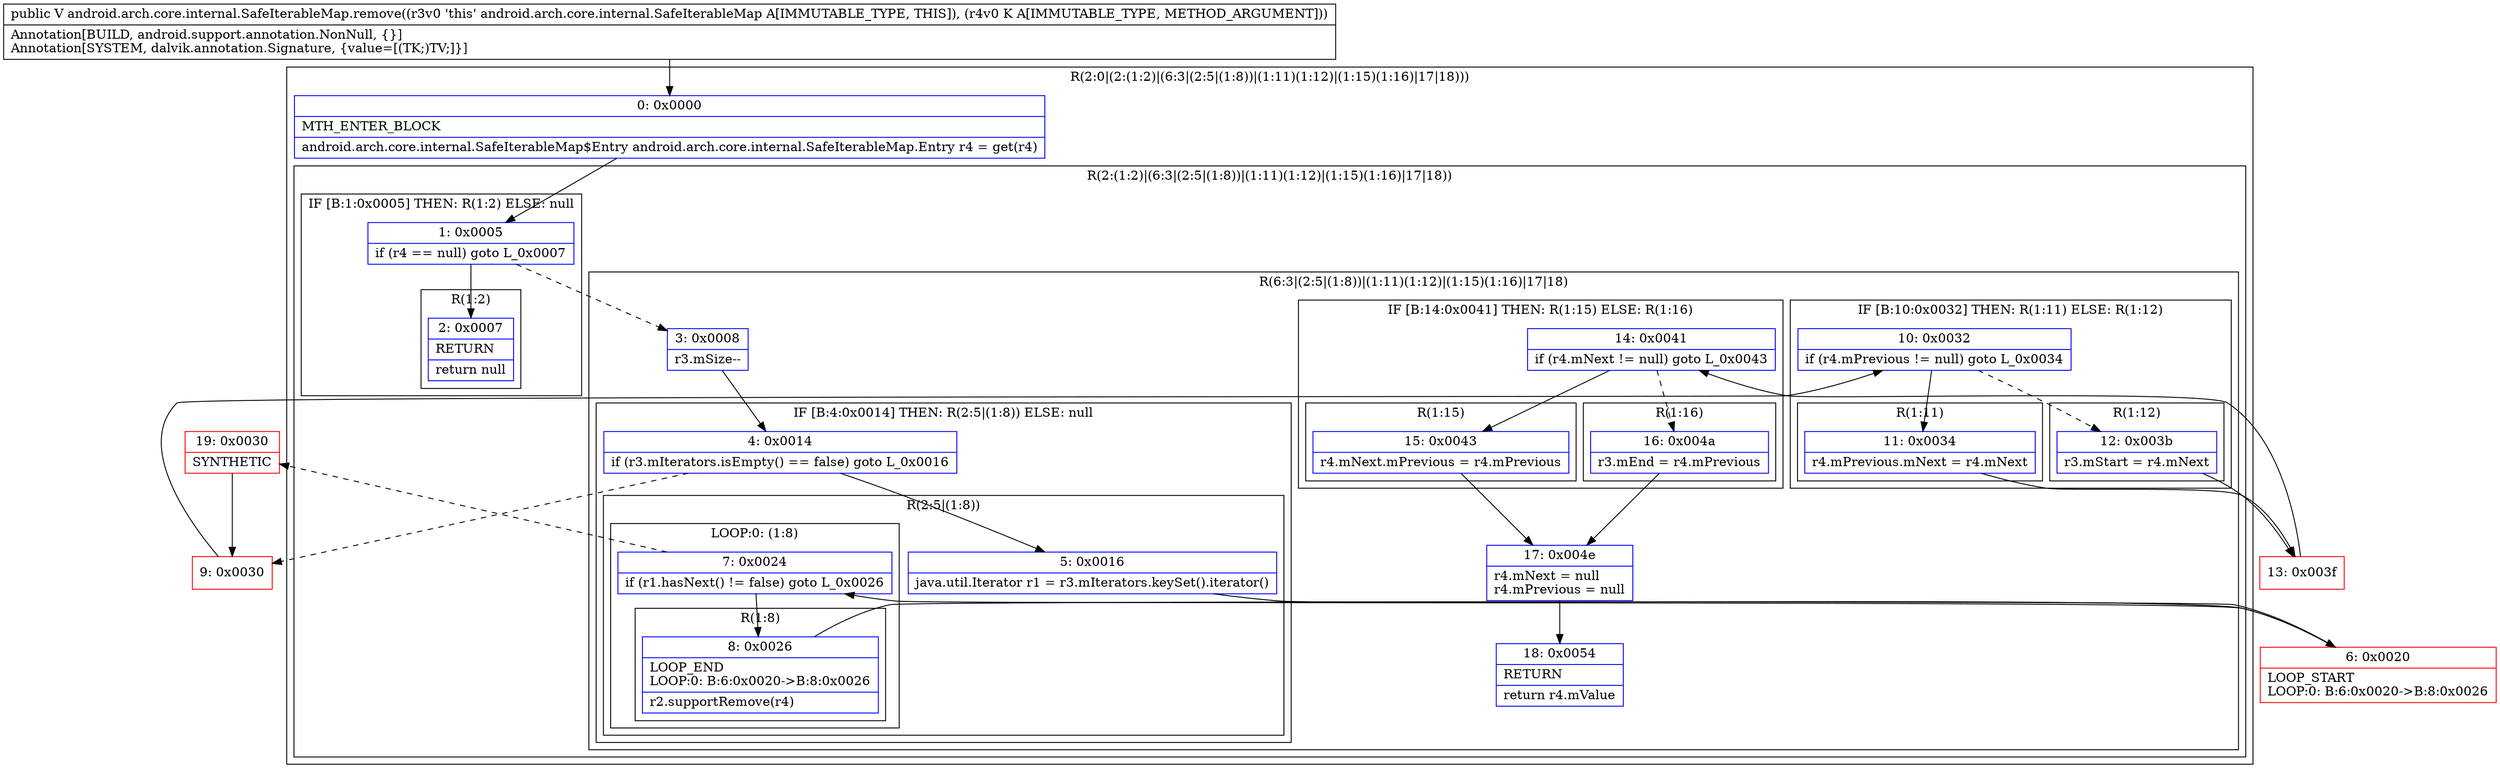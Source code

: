 digraph "CFG forandroid.arch.core.internal.SafeIterableMap.remove(Ljava\/lang\/Object;)Ljava\/lang\/Object;" {
subgraph cluster_Region_424172916 {
label = "R(2:0|(2:(1:2)|(6:3|(2:5|(1:8))|(1:11)(1:12)|(1:15)(1:16)|17|18)))";
node [shape=record,color=blue];
Node_0 [shape=record,label="{0\:\ 0x0000|MTH_ENTER_BLOCK\l|android.arch.core.internal.SafeIterableMap$Entry android.arch.core.internal.SafeIterableMap.Entry r4 = get(r4)\l}"];
subgraph cluster_Region_1157421032 {
label = "R(2:(1:2)|(6:3|(2:5|(1:8))|(1:11)(1:12)|(1:15)(1:16)|17|18))";
node [shape=record,color=blue];
subgraph cluster_IfRegion_1363674102 {
label = "IF [B:1:0x0005] THEN: R(1:2) ELSE: null";
node [shape=record,color=blue];
Node_1 [shape=record,label="{1\:\ 0x0005|if (r4 == null) goto L_0x0007\l}"];
subgraph cluster_Region_78435562 {
label = "R(1:2)";
node [shape=record,color=blue];
Node_2 [shape=record,label="{2\:\ 0x0007|RETURN\l|return null\l}"];
}
}
subgraph cluster_Region_1322584378 {
label = "R(6:3|(2:5|(1:8))|(1:11)(1:12)|(1:15)(1:16)|17|18)";
node [shape=record,color=blue];
Node_3 [shape=record,label="{3\:\ 0x0008|r3.mSize\-\-\l}"];
subgraph cluster_IfRegion_1070518218 {
label = "IF [B:4:0x0014] THEN: R(2:5|(1:8)) ELSE: null";
node [shape=record,color=blue];
Node_4 [shape=record,label="{4\:\ 0x0014|if (r3.mIterators.isEmpty() == false) goto L_0x0016\l}"];
subgraph cluster_Region_1287813579 {
label = "R(2:5|(1:8))";
node [shape=record,color=blue];
Node_5 [shape=record,label="{5\:\ 0x0016|java.util.Iterator r1 = r3.mIterators.keySet().iterator()\l}"];
subgraph cluster_LoopRegion_1856222252 {
label = "LOOP:0: (1:8)";
node [shape=record,color=blue];
Node_7 [shape=record,label="{7\:\ 0x0024|if (r1.hasNext() != false) goto L_0x0026\l}"];
subgraph cluster_Region_995843660 {
label = "R(1:8)";
node [shape=record,color=blue];
Node_8 [shape=record,label="{8\:\ 0x0026|LOOP_END\lLOOP:0: B:6:0x0020\-\>B:8:0x0026\l|r2.supportRemove(r4)\l}"];
}
}
}
}
subgraph cluster_IfRegion_1766354743 {
label = "IF [B:10:0x0032] THEN: R(1:11) ELSE: R(1:12)";
node [shape=record,color=blue];
Node_10 [shape=record,label="{10\:\ 0x0032|if (r4.mPrevious != null) goto L_0x0034\l}"];
subgraph cluster_Region_850406551 {
label = "R(1:11)";
node [shape=record,color=blue];
Node_11 [shape=record,label="{11\:\ 0x0034|r4.mPrevious.mNext = r4.mNext\l}"];
}
subgraph cluster_Region_603381380 {
label = "R(1:12)";
node [shape=record,color=blue];
Node_12 [shape=record,label="{12\:\ 0x003b|r3.mStart = r4.mNext\l}"];
}
}
subgraph cluster_IfRegion_1119772040 {
label = "IF [B:14:0x0041] THEN: R(1:15) ELSE: R(1:16)";
node [shape=record,color=blue];
Node_14 [shape=record,label="{14\:\ 0x0041|if (r4.mNext != null) goto L_0x0043\l}"];
subgraph cluster_Region_1747301183 {
label = "R(1:15)";
node [shape=record,color=blue];
Node_15 [shape=record,label="{15\:\ 0x0043|r4.mNext.mPrevious = r4.mPrevious\l}"];
}
subgraph cluster_Region_1539501624 {
label = "R(1:16)";
node [shape=record,color=blue];
Node_16 [shape=record,label="{16\:\ 0x004a|r3.mEnd = r4.mPrevious\l}"];
}
}
Node_17 [shape=record,label="{17\:\ 0x004e|r4.mNext = null\lr4.mPrevious = null\l}"];
Node_18 [shape=record,label="{18\:\ 0x0054|RETURN\l|return r4.mValue\l}"];
}
}
}
Node_6 [shape=record,color=red,label="{6\:\ 0x0020|LOOP_START\lLOOP:0: B:6:0x0020\-\>B:8:0x0026\l}"];
Node_9 [shape=record,color=red,label="{9\:\ 0x0030}"];
Node_13 [shape=record,color=red,label="{13\:\ 0x003f}"];
Node_19 [shape=record,color=red,label="{19\:\ 0x0030|SYNTHETIC\l}"];
MethodNode[shape=record,label="{public V android.arch.core.internal.SafeIterableMap.remove((r3v0 'this' android.arch.core.internal.SafeIterableMap A[IMMUTABLE_TYPE, THIS]), (r4v0 K A[IMMUTABLE_TYPE, METHOD_ARGUMENT]))  | Annotation[BUILD, android.support.annotation.NonNull, \{\}]\lAnnotation[SYSTEM, dalvik.annotation.Signature, \{value=[(TK;)TV;]\}]\l}"];
MethodNode -> Node_0;
Node_0 -> Node_1;
Node_1 -> Node_2;
Node_1 -> Node_3[style=dashed];
Node_3 -> Node_4;
Node_4 -> Node_5;
Node_4 -> Node_9[style=dashed];
Node_5 -> Node_6;
Node_7 -> Node_8;
Node_7 -> Node_19[style=dashed];
Node_8 -> Node_6;
Node_10 -> Node_11;
Node_10 -> Node_12[style=dashed];
Node_11 -> Node_13;
Node_12 -> Node_13;
Node_14 -> Node_15;
Node_14 -> Node_16[style=dashed];
Node_15 -> Node_17;
Node_16 -> Node_17;
Node_17 -> Node_18;
Node_6 -> Node_7;
Node_9 -> Node_10;
Node_13 -> Node_14;
Node_19 -> Node_9;
}

